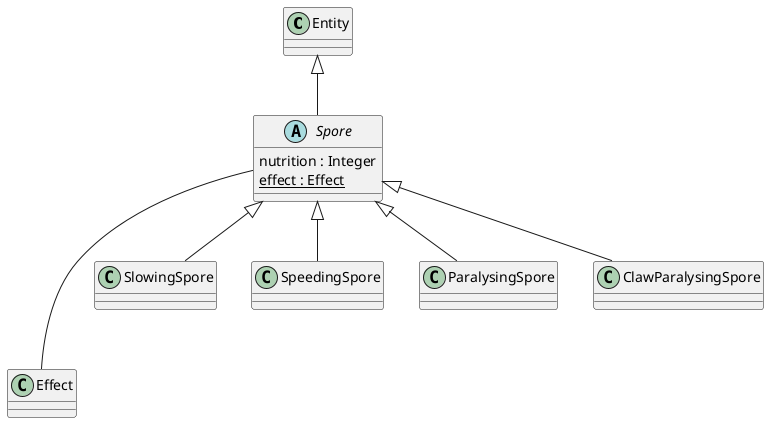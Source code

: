 @startuml spore

Entity <|-- Spore
Spore --- Effect

abstract class Spore{
    nutrition : Integer
    {static} effect : Effect
}

Spore <|--SlowingSpore
class SlowingSpore{
}

Spore <|--SpeedingSpore
class SpeedingSpore{
}

Spore <|--ParalysingSpore
class ParalysingSpore{
}

Spore <|--ClawParalysingSpore
class ClawParalysingSpore{
}
@enduml	